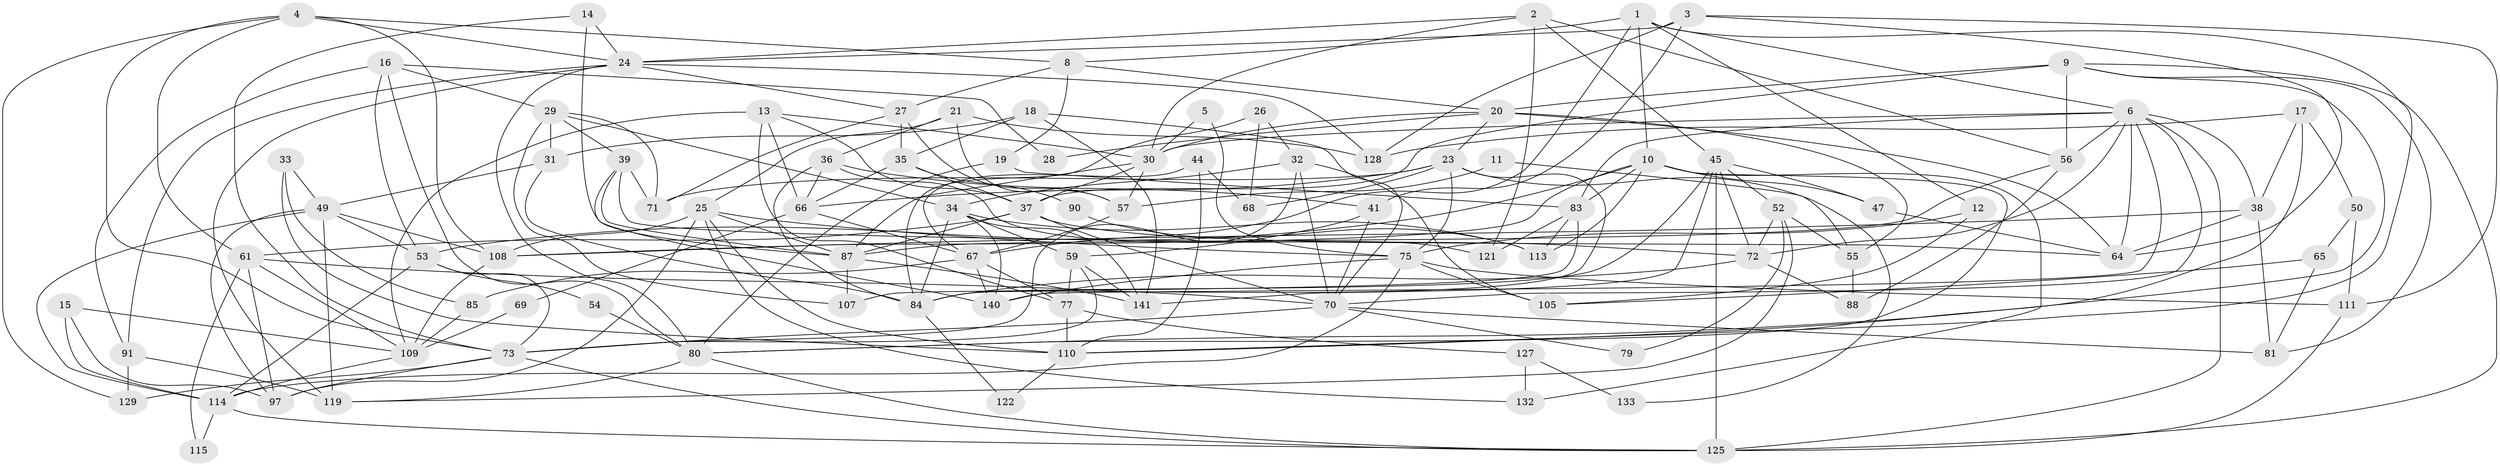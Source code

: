// Generated by graph-tools (version 1.1) at 2025/52/02/27/25 19:52:02]
// undirected, 94 vertices, 231 edges
graph export_dot {
graph [start="1"]
  node [color=gray90,style=filled];
  1;
  2 [super="+46"];
  3 [super="+7"];
  4 [super="+98"];
  5;
  6 [super="+95"];
  8 [super="+51"];
  9 [super="+58"];
  10 [super="+48"];
  11;
  12 [super="+22"];
  13;
  14;
  15;
  16 [super="+43"];
  17;
  18 [super="+126"];
  19;
  20 [super="+124"];
  21 [super="+100"];
  23 [super="+74"];
  24 [super="+78"];
  25 [super="+143"];
  26;
  27 [super="+120"];
  28;
  29 [super="+142"];
  30 [super="+63"];
  31;
  32 [super="+99"];
  33;
  34 [super="+40"];
  35 [super="+62"];
  36 [super="+42"];
  37 [super="+102"];
  38 [super="+101"];
  39 [super="+118"];
  41;
  44;
  45 [super="+94"];
  47;
  49 [super="+139"];
  50;
  52 [super="+137"];
  53;
  54;
  55;
  56 [super="+138"];
  57 [super="+60"];
  59 [super="+89"];
  61 [super="+116"];
  64 [super="+117"];
  65;
  66 [super="+104"];
  67 [super="+76"];
  68;
  69;
  70 [super="+93"];
  71;
  72;
  73 [super="+103"];
  75 [super="+92"];
  77 [super="+106"];
  79;
  80 [super="+82"];
  81;
  83 [super="+86"];
  84 [super="+135"];
  85;
  87 [super="+96"];
  88;
  90;
  91;
  97 [super="+134"];
  105;
  107;
  108 [super="+123"];
  109 [super="+136"];
  110 [super="+112"];
  111;
  113;
  114 [super="+131"];
  115;
  119;
  121;
  122;
  125 [super="+130"];
  127;
  128;
  129;
  132;
  133;
  140;
  141;
  1 -- 6;
  1 -- 10;
  1 -- 67;
  1 -- 110;
  1 -- 12;
  1 -- 8;
  2 -- 121;
  2 -- 24;
  2 -- 56;
  2 -- 45;
  2 -- 30;
  3 -- 41;
  3 -- 111;
  3 -- 24;
  3 -- 64;
  3 -- 128;
  4 -- 8;
  4 -- 73;
  4 -- 129;
  4 -- 24;
  4 -- 61;
  4 -- 108;
  5 -- 75;
  5 -- 30;
  6 -- 140;
  6 -- 64;
  6 -- 38;
  6 -- 70;
  6 -- 72;
  6 -- 83;
  6 -- 56;
  6 -- 125;
  6 -- 30;
  8 -- 19;
  8 -- 27;
  8 -- 20;
  9 -- 81;
  9 -- 56 [weight=2];
  9 -- 80;
  9 -- 20;
  9 -- 37;
  9 -- 125;
  10 -- 53 [weight=2];
  10 -- 132;
  10 -- 113;
  10 -- 108;
  10 -- 47;
  10 -- 83;
  10 -- 80;
  11 -- 55;
  11 -- 57;
  12 -- 105;
  12 -- 75;
  13 -- 37;
  13 -- 77;
  13 -- 30;
  13 -- 66;
  13 -- 109;
  14 -- 87;
  14 -- 24;
  14 -- 73;
  15 -- 97;
  15 -- 109;
  15 -- 114;
  16 -- 53;
  16 -- 28;
  16 -- 91;
  16 -- 29;
  16 -- 80;
  17 -- 128;
  17 -- 38;
  17 -- 50;
  17 -- 110;
  18 -- 141;
  18 -- 31;
  18 -- 35;
  18 -- 70;
  19 -- 83;
  19 -- 80;
  20 -- 28;
  20 -- 64;
  20 -- 55;
  20 -- 30;
  20 -- 23;
  21 -- 128 [weight=2];
  21 -- 25;
  21 -- 57;
  21 -- 36;
  23 -- 75;
  23 -- 68;
  23 -- 133;
  23 -- 66;
  23 -- 84;
  23 -- 71;
  24 -- 91;
  24 -- 80;
  24 -- 119;
  24 -- 128;
  24 -- 27;
  25 -- 110;
  25 -- 97;
  25 -- 132;
  25 -- 87;
  25 -- 108;
  25 -- 75;
  26 -- 68;
  26 -- 32;
  26 -- 84;
  27 -- 35;
  27 -- 71;
  27 -- 57;
  29 -- 107;
  29 -- 34;
  29 -- 71;
  29 -- 39;
  29 -- 31;
  30 -- 37;
  30 -- 87;
  30 -- 57;
  31 -- 84;
  31 -- 49;
  32 -- 34;
  32 -- 73;
  32 -- 105;
  32 -- 70;
  33 -- 85;
  33 -- 49;
  33 -- 110;
  34 -- 113;
  34 -- 84;
  34 -- 59;
  34 -- 140;
  34 -- 141;
  35 -- 90;
  35 -- 66;
  35 -- 37;
  36 -- 41;
  36 -- 121;
  36 -- 66;
  36 -- 84;
  37 -- 70 [weight=2];
  37 -- 61;
  37 -- 87;
  37 -- 72;
  38 -- 81;
  38 -- 64;
  38 -- 108;
  39 -- 71;
  39 -- 64;
  39 -- 140;
  39 -- 87;
  41 -- 59;
  41 -- 70;
  44 -- 67;
  44 -- 68;
  44 -- 110;
  45 -- 141;
  45 -- 72;
  45 -- 47;
  45 -- 84;
  45 -- 52;
  45 -- 125;
  47 -- 64;
  49 -- 119;
  49 -- 114;
  49 -- 53;
  49 -- 97;
  49 -- 108;
  50 -- 111;
  50 -- 65;
  52 -- 72;
  52 -- 119;
  52 -- 55;
  52 -- 79;
  53 -- 54;
  53 -- 73;
  53 -- 114;
  54 -- 80;
  55 -- 88;
  56 -- 88;
  56 -- 87;
  57 -- 67;
  59 -- 141 [weight=2];
  59 -- 77;
  59 -- 73;
  61 -- 70;
  61 -- 109;
  61 -- 115;
  61 -- 97;
  65 -- 81;
  65 -- 105;
  66 -- 69;
  66 -- 67;
  67 -- 140;
  67 -- 85;
  67 -- 77;
  69 -- 109;
  70 -- 73;
  70 -- 79;
  70 -- 81;
  72 -- 84;
  72 -- 88;
  73 -- 97 [weight=2];
  73 -- 129;
  73 -- 125;
  75 -- 140;
  75 -- 111;
  75 -- 105;
  75 -- 114;
  77 -- 127;
  77 -- 110;
  80 -- 119;
  80 -- 125;
  83 -- 113;
  83 -- 121;
  83 -- 107;
  84 -- 122;
  85 -- 109;
  87 -- 107;
  87 -- 141;
  90 -- 113;
  91 -- 119;
  91 -- 129;
  108 -- 109;
  109 -- 114;
  110 -- 122;
  111 -- 125;
  114 -- 115;
  114 -- 125;
  127 -- 132;
  127 -- 133;
}
